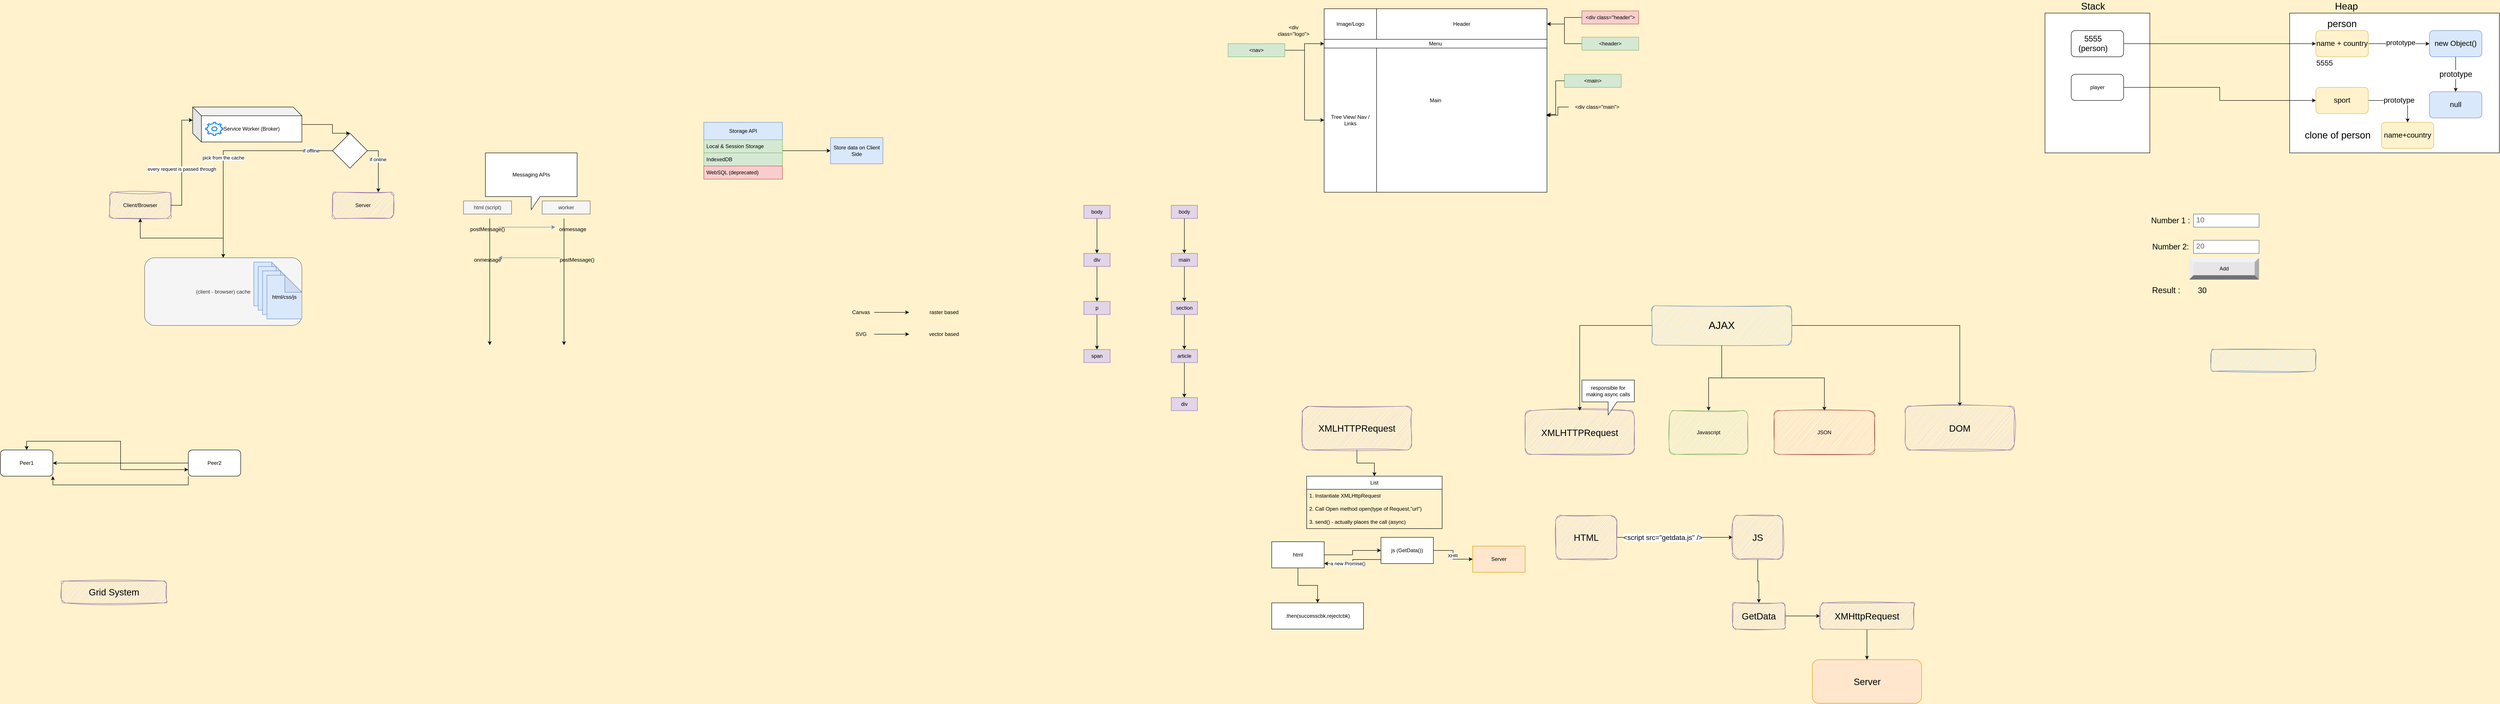 <mxfile version="23.0.0" type="device" pages="2">
  <diagram name="Page-1" id="FT2DKe5T_E51LZx3Picg">
    <mxGraphModel dx="5850" dy="661" grid="1" gridSize="10" guides="1" tooltips="1" connect="1" arrows="1" fold="1" page="0" pageScale="1" pageWidth="827" pageHeight="1169" background="#FFF2CC" math="0" shadow="0">
      <root>
        <mxCell id="0" />
        <mxCell id="1" parent="0" />
        <mxCell id="geG-HRbFNi2AKa4cicpo-1" value="" style="rounded=0;whiteSpace=wrap;html=1;" parent="1" vertex="1">
          <mxGeometry x="140" y="150" width="240" height="320" as="geometry" />
        </mxCell>
        <mxCell id="geG-HRbFNi2AKa4cicpo-2" value="Stack" style="text;html=1;strokeColor=none;fillColor=none;align=center;verticalAlign=middle;whiteSpace=wrap;rounded=0;fontSize=22;" parent="1" vertex="1">
          <mxGeometry x="220" y="120" width="60" height="30" as="geometry" />
        </mxCell>
        <mxCell id="geG-HRbFNi2AKa4cicpo-3" value="" style="rounded=0;whiteSpace=wrap;html=1;" parent="1" vertex="1">
          <mxGeometry x="700" y="150" width="480" height="320" as="geometry" />
        </mxCell>
        <mxCell id="geG-HRbFNi2AKa4cicpo-5" value="Heap" style="text;html=1;strokeColor=none;fillColor=none;align=center;verticalAlign=middle;whiteSpace=wrap;rounded=0;fontSize=22;" parent="1" vertex="1">
          <mxGeometry x="800" y="120" width="60" height="30" as="geometry" />
        </mxCell>
        <mxCell id="geG-HRbFNi2AKa4cicpo-8" value="" style="edgeStyle=orthogonalEdgeStyle;rounded=0;orthogonalLoop=1;jettySize=auto;html=1;" parent="1" source="geG-HRbFNi2AKa4cicpo-6" target="geG-HRbFNi2AKa4cicpo-7" edge="1">
          <mxGeometry relative="1" as="geometry" />
        </mxCell>
        <mxCell id="geG-HRbFNi2AKa4cicpo-6" value="" style="rounded=1;whiteSpace=wrap;html=1;" parent="1" vertex="1">
          <mxGeometry x="200" y="190" width="120" height="60" as="geometry" />
        </mxCell>
        <mxCell id="geG-HRbFNi2AKa4cicpo-14" value="" style="edgeStyle=orthogonalEdgeStyle;rounded=0;orthogonalLoop=1;jettySize=auto;html=1;" parent="1" source="geG-HRbFNi2AKa4cicpo-7" target="geG-HRbFNi2AKa4cicpo-13" edge="1">
          <mxGeometry relative="1" as="geometry" />
        </mxCell>
        <mxCell id="geG-HRbFNi2AKa4cicpo-15" value="prototype" style="edgeLabel;html=1;align=center;verticalAlign=middle;resizable=0;points=[];fontSize=16;" parent="geG-HRbFNi2AKa4cicpo-14" vertex="1" connectable="0">
          <mxGeometry x="0.06" y="3" relative="1" as="geometry">
            <mxPoint as="offset" />
          </mxGeometry>
        </mxCell>
        <mxCell id="geG-HRbFNi2AKa4cicpo-7" value="name + country" style="whiteSpace=wrap;html=1;rounded=1;fontSize=17;fillColor=#fff2cc;strokeColor=#d6b656;" parent="1" vertex="1">
          <mxGeometry x="760" y="190" width="120" height="60" as="geometry" />
        </mxCell>
        <mxCell id="geG-HRbFNi2AKa4cicpo-9" value="5555" style="text;html=1;strokeColor=none;fillColor=none;align=center;verticalAlign=middle;whiteSpace=wrap;rounded=0;fontSize=17;" parent="1" vertex="1">
          <mxGeometry x="750" y="250" width="60" height="30" as="geometry" />
        </mxCell>
        <mxCell id="geG-HRbFNi2AKa4cicpo-10" value="5555 (person)" style="text;html=1;strokeColor=none;fillColor=none;align=center;verticalAlign=middle;whiteSpace=wrap;rounded=0;fontSize=18;" parent="1" vertex="1">
          <mxGeometry x="220" y="205" width="60" height="30" as="geometry" />
        </mxCell>
        <mxCell id="geG-HRbFNi2AKa4cicpo-17" value="prototype" style="edgeStyle=orthogonalEdgeStyle;rounded=0;orthogonalLoop=1;jettySize=auto;html=1;fontSize=18;" parent="1" source="geG-HRbFNi2AKa4cicpo-13" target="geG-HRbFNi2AKa4cicpo-16" edge="1">
          <mxGeometry relative="1" as="geometry" />
        </mxCell>
        <mxCell id="geG-HRbFNi2AKa4cicpo-13" value="new Object()" style="whiteSpace=wrap;html=1;rounded=1;fontSize=17;fillColor=#dae8fc;strokeColor=#6c8ebf;" parent="1" vertex="1">
          <mxGeometry x="1020" y="190" width="120" height="60" as="geometry" />
        </mxCell>
        <mxCell id="geG-HRbFNi2AKa4cicpo-16" value="null" style="whiteSpace=wrap;html=1;fontSize=17;fillColor=#dae8fc;strokeColor=#6c8ebf;rounded=1;" parent="1" vertex="1">
          <mxGeometry x="1020" y="330" width="120" height="60" as="geometry" />
        </mxCell>
        <mxCell id="geG-HRbFNi2AKa4cicpo-22" style="edgeStyle=orthogonalEdgeStyle;rounded=0;orthogonalLoop=1;jettySize=auto;html=1;entryX=0;entryY=0.5;entryDx=0;entryDy=0;" parent="1" source="geG-HRbFNi2AKa4cicpo-18" target="geG-HRbFNi2AKa4cicpo-19" edge="1">
          <mxGeometry relative="1" as="geometry" />
        </mxCell>
        <mxCell id="geG-HRbFNi2AKa4cicpo-18" value="player" style="rounded=1;whiteSpace=wrap;html=1;" parent="1" vertex="1">
          <mxGeometry x="200" y="290" width="120" height="60" as="geometry" />
        </mxCell>
        <mxCell id="geG-HRbFNi2AKa4cicpo-24" value="" style="edgeStyle=orthogonalEdgeStyle;rounded=0;orthogonalLoop=1;jettySize=auto;html=1;" parent="1" source="geG-HRbFNi2AKa4cicpo-19" target="geG-HRbFNi2AKa4cicpo-23" edge="1">
          <mxGeometry relative="1" as="geometry" />
        </mxCell>
        <mxCell id="geG-HRbFNi2AKa4cicpo-25" value="prototype" style="edgeLabel;html=1;align=center;verticalAlign=middle;resizable=0;points=[];fontSize=17;" parent="geG-HRbFNi2AKa4cicpo-24" vertex="1" connectable="0">
          <mxGeometry x="-0.486" relative="1" as="geometry">
            <mxPoint x="34" as="offset" />
          </mxGeometry>
        </mxCell>
        <mxCell id="geG-HRbFNi2AKa4cicpo-19" value="sport" style="whiteSpace=wrap;html=1;rounded=1;fontSize=17;fillColor=#fff2cc;strokeColor=#d6b656;" parent="1" vertex="1">
          <mxGeometry x="760" y="320" width="120" height="60" as="geometry" />
        </mxCell>
        <mxCell id="geG-HRbFNi2AKa4cicpo-23" value="name+country" style="whiteSpace=wrap;html=1;rounded=1;fontSize=17;fillColor=#fff2cc;strokeColor=#d6b656;" parent="1" vertex="1">
          <mxGeometry x="910" y="400" width="120" height="60" as="geometry" />
        </mxCell>
        <mxCell id="geG-HRbFNi2AKa4cicpo-26" value="person" style="text;html=1;strokeColor=none;fillColor=none;align=center;verticalAlign=middle;whiteSpace=wrap;rounded=0;fontSize=22;" parent="1" vertex="1">
          <mxGeometry x="790" y="160" width="60" height="30" as="geometry" />
        </mxCell>
        <mxCell id="geG-HRbFNi2AKa4cicpo-27" value="clone of person" style="text;html=1;strokeColor=none;fillColor=none;align=center;verticalAlign=middle;whiteSpace=wrap;rounded=0;fontSize=22;" parent="1" vertex="1">
          <mxGeometry x="720" y="415" width="180" height="30" as="geometry" />
        </mxCell>
        <mxCell id="geG-HRbFNi2AKa4cicpo-28" value="10" style="strokeWidth=1;shadow=0;dashed=0;align=center;html=1;shape=mxgraph.mockup.text.textBox;fontColor=#666666;align=left;fontSize=17;spacingLeft=4;spacingTop=-3;whiteSpace=wrap;strokeColor=#666666;mainText=" parent="1" vertex="1">
          <mxGeometry x="480" y="610" width="150" height="30" as="geometry" />
        </mxCell>
        <mxCell id="geG-HRbFNi2AKa4cicpo-29" value="Number 1 :&amp;nbsp;" style="text;html=1;strokeColor=none;fillColor=none;align=center;verticalAlign=middle;whiteSpace=wrap;rounded=0;fontSize=18;" parent="1" vertex="1">
          <mxGeometry x="380" y="610" width="100" height="30" as="geometry" />
        </mxCell>
        <mxCell id="geG-HRbFNi2AKa4cicpo-30" value="20" style="strokeWidth=1;shadow=0;dashed=0;align=center;html=1;shape=mxgraph.mockup.text.textBox;fontColor=#666666;align=left;fontSize=17;spacingLeft=4;spacingTop=-3;whiteSpace=wrap;strokeColor=#666666;mainText=" parent="1" vertex="1">
          <mxGeometry x="480" y="670" width="150" height="30" as="geometry" />
        </mxCell>
        <mxCell id="geG-HRbFNi2AKa4cicpo-31" value="Number 2:&amp;nbsp;" style="text;html=1;strokeColor=none;fillColor=none;align=center;verticalAlign=middle;whiteSpace=wrap;rounded=0;fontSize=18;" parent="1" vertex="1">
          <mxGeometry x="380" y="670" width="100" height="30" as="geometry" />
        </mxCell>
        <mxCell id="geG-HRbFNi2AKa4cicpo-32" value="Result :&amp;nbsp;" style="text;html=1;strokeColor=none;fillColor=none;align=center;verticalAlign=middle;whiteSpace=wrap;rounded=0;fontSize=19;" parent="1" vertex="1">
          <mxGeometry x="360" y="770" width="120" height="30" as="geometry" />
        </mxCell>
        <mxCell id="geG-HRbFNi2AKa4cicpo-33" value="Add" style="labelPosition=center;verticalLabelPosition=middle;align=center;html=1;shape=mxgraph.basic.shaded_button;dx=10;fillColor=#E6E6E6;strokeColor=none;whiteSpace=wrap;" parent="1" vertex="1">
          <mxGeometry x="470" y="710" width="160" height="50" as="geometry" />
        </mxCell>
        <mxCell id="geG-HRbFNi2AKa4cicpo-34" value="30" style="text;html=1;strokeColor=none;fillColor=none;align=center;verticalAlign=middle;whiteSpace=wrap;rounded=0;fontSize=18;" parent="1" vertex="1">
          <mxGeometry x="470" y="770" width="60" height="30" as="geometry" />
        </mxCell>
        <mxCell id="eKVK3JCVfYValQsUJ80_-1" value="" style="rounded=1;whiteSpace=wrap;html=1;fillColor=#dae8fc;strokeColor=#6c8ebf;sketch=1;curveFitting=1;jiggle=2;" parent="1" vertex="1">
          <mxGeometry x="520" y="920" width="240" height="50" as="geometry" />
        </mxCell>
        <mxCell id="eKVK3JCVfYValQsUJ80_-2" value="XMLHTTPRequest" style="rounded=1;whiteSpace=wrap;html=1;fillColor=#e1d5e7;strokeColor=#9673a6;sketch=1;curveFitting=1;jiggle=2;fontSize=21;" parent="1" vertex="1">
          <mxGeometry x="-1050" y="1060" width="250" height="100" as="geometry" />
        </mxCell>
        <mxCell id="eKVK3JCVfYValQsUJ80_-7" style="edgeStyle=orthogonalEdgeStyle;rounded=0;orthogonalLoop=1;jettySize=auto;html=1;entryX=0.5;entryY=0;entryDx=0;entryDy=0;" parent="1" source="eKVK3JCVfYValQsUJ80_-3" target="eKVK3JCVfYValQsUJ80_-2" edge="1">
          <mxGeometry relative="1" as="geometry" />
        </mxCell>
        <mxCell id="eKVK3JCVfYValQsUJ80_-9" style="edgeStyle=orthogonalEdgeStyle;rounded=0;orthogonalLoop=1;jettySize=auto;html=1;" parent="1" source="eKVK3JCVfYValQsUJ80_-3" target="eKVK3JCVfYValQsUJ80_-4" edge="1">
          <mxGeometry relative="1" as="geometry" />
        </mxCell>
        <mxCell id="eKVK3JCVfYValQsUJ80_-10" style="edgeStyle=orthogonalEdgeStyle;rounded=0;orthogonalLoop=1;jettySize=auto;html=1;" parent="1" source="eKVK3JCVfYValQsUJ80_-3" target="eKVK3JCVfYValQsUJ80_-5" edge="1">
          <mxGeometry relative="1" as="geometry" />
        </mxCell>
        <mxCell id="eKVK3JCVfYValQsUJ80_-12" style="edgeStyle=orthogonalEdgeStyle;rounded=0;orthogonalLoop=1;jettySize=auto;html=1;entryX=0.5;entryY=0;entryDx=0;entryDy=0;" parent="1" source="eKVK3JCVfYValQsUJ80_-3" target="eKVK3JCVfYValQsUJ80_-11" edge="1">
          <mxGeometry relative="1" as="geometry" />
        </mxCell>
        <mxCell id="eKVK3JCVfYValQsUJ80_-3" value="AJAX" style="rounded=1;whiteSpace=wrap;html=1;fillColor=#dae8fc;strokeColor=#6c8ebf;sketch=1;curveFitting=1;jiggle=2;fontSize=24;" parent="1" vertex="1">
          <mxGeometry x="-760" y="820" width="320" height="90" as="geometry" />
        </mxCell>
        <mxCell id="eKVK3JCVfYValQsUJ80_-4" value="Javascript" style="rounded=1;whiteSpace=wrap;html=1;fillColor=#d5e8d4;strokeColor=#82b366;sketch=1;curveFitting=1;jiggle=2;" parent="1" vertex="1">
          <mxGeometry x="-720" y="1060" width="180" height="100" as="geometry" />
        </mxCell>
        <mxCell id="eKVK3JCVfYValQsUJ80_-5" value="JSON" style="rounded=1;whiteSpace=wrap;html=1;fillColor=#f8cecc;strokeColor=#b85450;sketch=1;curveFitting=1;jiggle=2;" parent="1" vertex="1">
          <mxGeometry x="-480" y="1060" width="230" height="100" as="geometry" />
        </mxCell>
        <mxCell id="eKVK3JCVfYValQsUJ80_-8" value="responsible for making async calls" style="shape=callout;whiteSpace=wrap;html=1;perimeter=calloutPerimeter;" parent="1" vertex="1">
          <mxGeometry x="-920" y="990" width="120" height="80" as="geometry" />
        </mxCell>
        <mxCell id="eKVK3JCVfYValQsUJ80_-11" value="DOM" style="rounded=1;whiteSpace=wrap;html=1;fillColor=#e1d5e7;strokeColor=#9673a6;sketch=1;curveFitting=1;jiggle=2;fontSize=21;" parent="1" vertex="1">
          <mxGeometry x="-180" y="1050" width="250" height="100" as="geometry" />
        </mxCell>
        <mxCell id="eKVK3JCVfYValQsUJ80_-21" style="edgeStyle=orthogonalEdgeStyle;rounded=0;orthogonalLoop=1;jettySize=auto;html=1;" parent="1" source="eKVK3JCVfYValQsUJ80_-13" target="eKVK3JCVfYValQsUJ80_-14" edge="1">
          <mxGeometry relative="1" as="geometry" />
        </mxCell>
        <mxCell id="eKVK3JCVfYValQsUJ80_-22" value="&amp;lt;script src=&quot;getdata.js&quot; /&amp;gt;" style="edgeLabel;html=1;align=center;verticalAlign=middle;resizable=0;points=[];fontSize=16;" parent="eKVK3JCVfYValQsUJ80_-21" vertex="1" connectable="0">
          <mxGeometry x="-0.21" relative="1" as="geometry">
            <mxPoint as="offset" />
          </mxGeometry>
        </mxCell>
        <mxCell id="eKVK3JCVfYValQsUJ80_-13" value="HTML" style="rounded=1;whiteSpace=wrap;html=1;fillColor=#e1d5e7;strokeColor=#9673a6;sketch=1;curveFitting=1;jiggle=2;fontSize=21;" parent="1" vertex="1">
          <mxGeometry x="-980" y="1300" width="140" height="100" as="geometry" />
        </mxCell>
        <mxCell id="eKVK3JCVfYValQsUJ80_-16" value="" style="edgeStyle=orthogonalEdgeStyle;rounded=0;orthogonalLoop=1;jettySize=auto;html=1;" parent="1" source="eKVK3JCVfYValQsUJ80_-14" target="eKVK3JCVfYValQsUJ80_-15" edge="1">
          <mxGeometry relative="1" as="geometry" />
        </mxCell>
        <mxCell id="eKVK3JCVfYValQsUJ80_-14" value="JS" style="rounded=1;whiteSpace=wrap;html=1;fillColor=#e1d5e7;strokeColor=#9673a6;sketch=1;curveFitting=1;jiggle=2;fontSize=21;" parent="1" vertex="1">
          <mxGeometry x="-575" y="1300" width="115" height="100" as="geometry" />
        </mxCell>
        <mxCell id="eKVK3JCVfYValQsUJ80_-18" value="" style="edgeStyle=orthogonalEdgeStyle;rounded=0;orthogonalLoop=1;jettySize=auto;html=1;" parent="1" source="eKVK3JCVfYValQsUJ80_-15" target="eKVK3JCVfYValQsUJ80_-17" edge="1">
          <mxGeometry relative="1" as="geometry" />
        </mxCell>
        <mxCell id="eKVK3JCVfYValQsUJ80_-15" value="GetData" style="whiteSpace=wrap;html=1;fontSize=21;fillColor=#e1d5e7;strokeColor=#9673a6;rounded=1;sketch=1;curveFitting=1;jiggle=2;" parent="1" vertex="1">
          <mxGeometry x="-575" y="1500" width="120" height="60" as="geometry" />
        </mxCell>
        <mxCell id="eKVK3JCVfYValQsUJ80_-23" style="edgeStyle=orthogonalEdgeStyle;rounded=0;orthogonalLoop=1;jettySize=auto;html=1;entryX=0.5;entryY=0;entryDx=0;entryDy=0;" parent="1" source="eKVK3JCVfYValQsUJ80_-17" target="eKVK3JCVfYValQsUJ80_-19" edge="1">
          <mxGeometry relative="1" as="geometry" />
        </mxCell>
        <mxCell id="eKVK3JCVfYValQsUJ80_-17" value="XMHttpRequest" style="whiteSpace=wrap;html=1;fontSize=21;fillColor=#e1d5e7;strokeColor=#9673a6;rounded=1;sketch=1;curveFitting=1;jiggle=2;" parent="1" vertex="1">
          <mxGeometry x="-375" y="1500" width="215" height="60" as="geometry" />
        </mxCell>
        <mxCell id="eKVK3JCVfYValQsUJ80_-19" value="Server" style="rounded=1;whiteSpace=wrap;html=1;fillColor=#ffe6cc;strokeColor=#d79b00;fontSize=21;" parent="1" vertex="1">
          <mxGeometry x="-392.5" y="1630" width="250" height="100" as="geometry" />
        </mxCell>
        <mxCell id="eKVK3JCVfYValQsUJ80_-29" style="edgeStyle=orthogonalEdgeStyle;rounded=0;orthogonalLoop=1;jettySize=auto;html=1;entryX=0.5;entryY=0;entryDx=0;entryDy=0;" parent="1" source="eKVK3JCVfYValQsUJ80_-24" target="eKVK3JCVfYValQsUJ80_-25" edge="1">
          <mxGeometry relative="1" as="geometry" />
        </mxCell>
        <mxCell id="eKVK3JCVfYValQsUJ80_-24" value="XMLHTTPRequest" style="rounded=1;whiteSpace=wrap;html=1;fillColor=#e1d5e7;strokeColor=#9673a6;sketch=1;curveFitting=1;jiggle=2;fontSize=21;" parent="1" vertex="1">
          <mxGeometry x="-1560" y="1050" width="250" height="100" as="geometry" />
        </mxCell>
        <mxCell id="eKVK3JCVfYValQsUJ80_-25" value="List" style="swimlane;fontStyle=0;childLayout=stackLayout;horizontal=1;startSize=30;horizontalStack=0;resizeParent=1;resizeParentMax=0;resizeLast=0;collapsible=1;marginBottom=0;whiteSpace=wrap;html=1;" parent="1" vertex="1">
          <mxGeometry x="-1550" y="1210" width="310" height="120" as="geometry" />
        </mxCell>
        <mxCell id="eKVK3JCVfYValQsUJ80_-26" value="1. Instantiate XMLHttpRequest" style="text;strokeColor=none;fillColor=none;align=left;verticalAlign=middle;spacingLeft=4;spacingRight=4;overflow=hidden;points=[[0,0.5],[1,0.5]];portConstraint=eastwest;rotatable=0;whiteSpace=wrap;html=1;" parent="eKVK3JCVfYValQsUJ80_-25" vertex="1">
          <mxGeometry y="30" width="310" height="30" as="geometry" />
        </mxCell>
        <mxCell id="eKVK3JCVfYValQsUJ80_-27" value="2. Call Open method open(type of Request,&quot;url&quot;)" style="text;strokeColor=none;fillColor=none;align=left;verticalAlign=middle;spacingLeft=4;spacingRight=4;overflow=hidden;points=[[0,0.5],[1,0.5]];portConstraint=eastwest;rotatable=0;whiteSpace=wrap;html=1;" parent="eKVK3JCVfYValQsUJ80_-25" vertex="1">
          <mxGeometry y="60" width="310" height="30" as="geometry" />
        </mxCell>
        <mxCell id="eKVK3JCVfYValQsUJ80_-28" value="3. send() - actually places the call (async)" style="text;strokeColor=none;fillColor=none;align=left;verticalAlign=middle;spacingLeft=4;spacingRight=4;overflow=hidden;points=[[0,0.5],[1,0.5]];portConstraint=eastwest;rotatable=0;whiteSpace=wrap;html=1;" parent="eKVK3JCVfYValQsUJ80_-25" vertex="1">
          <mxGeometry y="90" width="310" height="30" as="geometry" />
        </mxCell>
        <mxCell id="eKVK3JCVfYValQsUJ80_-32" style="edgeStyle=orthogonalEdgeStyle;rounded=0;orthogonalLoop=1;jettySize=auto;html=1;" parent="1" source="eKVK3JCVfYValQsUJ80_-30" target="eKVK3JCVfYValQsUJ80_-31" edge="1">
          <mxGeometry relative="1" as="geometry" />
        </mxCell>
        <mxCell id="eKVK3JCVfYValQsUJ80_-36" value="" style="edgeStyle=orthogonalEdgeStyle;rounded=0;orthogonalLoop=1;jettySize=auto;html=1;" parent="1" source="eKVK3JCVfYValQsUJ80_-30" target="eKVK3JCVfYValQsUJ80_-35" edge="1">
          <mxGeometry relative="1" as="geometry" />
        </mxCell>
        <mxCell id="eKVK3JCVfYValQsUJ80_-30" value="html" style="rounded=0;whiteSpace=wrap;html=1;" parent="1" vertex="1">
          <mxGeometry x="-1630" y="1360" width="120" height="60" as="geometry" />
        </mxCell>
        <mxCell id="eKVK3JCVfYValQsUJ80_-33" style="edgeStyle=orthogonalEdgeStyle;rounded=0;orthogonalLoop=1;jettySize=auto;html=1;exitX=-0.001;exitY=0.847;exitDx=0;exitDy=0;exitPerimeter=0;" parent="1" source="eKVK3JCVfYValQsUJ80_-31" edge="1">
          <mxGeometry relative="1" as="geometry">
            <mxPoint x="-1430" y="1410" as="sourcePoint" />
            <mxPoint x="-1510" y="1410" as="targetPoint" />
          </mxGeometry>
        </mxCell>
        <mxCell id="eKVK3JCVfYValQsUJ80_-34" value="a new Promise()" style="edgeLabel;html=1;align=center;verticalAlign=middle;resizable=0;points=[];" parent="eKVK3JCVfYValQsUJ80_-33" vertex="1" connectable="0">
          <mxGeometry x="0.228" y="-1" relative="1" as="geometry">
            <mxPoint as="offset" />
          </mxGeometry>
        </mxCell>
        <mxCell id="eKVK3JCVfYValQsUJ80_-38" value="" style="edgeStyle=orthogonalEdgeStyle;rounded=0;orthogonalLoop=1;jettySize=auto;html=1;" parent="1" source="eKVK3JCVfYValQsUJ80_-31" target="eKVK3JCVfYValQsUJ80_-37" edge="1">
          <mxGeometry relative="1" as="geometry" />
        </mxCell>
        <mxCell id="eKVK3JCVfYValQsUJ80_-39" value="XHR" style="edgeLabel;html=1;align=center;verticalAlign=middle;resizable=0;points=[];" parent="eKVK3JCVfYValQsUJ80_-38" vertex="1" connectable="0">
          <mxGeometry x="0.034" y="-1" relative="1" as="geometry">
            <mxPoint as="offset" />
          </mxGeometry>
        </mxCell>
        <mxCell id="eKVK3JCVfYValQsUJ80_-31" value="js (GetData())" style="rounded=0;whiteSpace=wrap;html=1;" parent="1" vertex="1">
          <mxGeometry x="-1380" y="1350" width="120" height="60" as="geometry" />
        </mxCell>
        <mxCell id="eKVK3JCVfYValQsUJ80_-35" value=".then(successcbk,rejectcbk)" style="whiteSpace=wrap;html=1;rounded=0;" parent="1" vertex="1">
          <mxGeometry x="-1630" y="1500" width="210" height="60" as="geometry" />
        </mxCell>
        <mxCell id="eKVK3JCVfYValQsUJ80_-37" value="Server" style="whiteSpace=wrap;html=1;rounded=0;fillColor=#ffe6cc;strokeColor=#d79b00;" parent="1" vertex="1">
          <mxGeometry x="-1170" y="1370" width="120" height="60" as="geometry" />
        </mxCell>
        <mxCell id="Aswyc6FC6iQR8EicNcFj-1" value="Main" style="rounded=0;whiteSpace=wrap;html=1;" parent="1" vertex="1">
          <mxGeometry x="-1510" y="140" width="510" height="420" as="geometry" />
        </mxCell>
        <mxCell id="Aswyc6FC6iQR8EicNcFj-2" value="Image/Logo" style="rounded=0;whiteSpace=wrap;html=1;" parent="1" vertex="1">
          <mxGeometry x="-1510" y="140" width="120" height="70" as="geometry" />
        </mxCell>
        <mxCell id="Aswyc6FC6iQR8EicNcFj-3" value="Header" style="rounded=0;whiteSpace=wrap;html=1;" parent="1" vertex="1">
          <mxGeometry x="-1390" y="140" width="390" height="70" as="geometry" />
        </mxCell>
        <mxCell id="Aswyc6FC6iQR8EicNcFj-4" value="Menu" style="rounded=0;whiteSpace=wrap;html=1;" parent="1" vertex="1">
          <mxGeometry x="-1510" y="210" width="510" height="20" as="geometry" />
        </mxCell>
        <mxCell id="Aswyc6FC6iQR8EicNcFj-5" value="Tree View/ Nav / Links" style="rounded=0;whiteSpace=wrap;html=1;" parent="1" vertex="1">
          <mxGeometry x="-1510" y="230" width="120" height="330" as="geometry" />
        </mxCell>
        <mxCell id="Aswyc6FC6iQR8EicNcFj-6" value="&amp;lt;div class=&quot;logo&quot;&amp;gt;" style="text;html=1;strokeColor=none;fillColor=none;align=center;verticalAlign=middle;whiteSpace=wrap;rounded=0;" parent="1" vertex="1">
          <mxGeometry x="-1610" y="175" width="60" height="30" as="geometry" />
        </mxCell>
        <mxCell id="Aswyc6FC6iQR8EicNcFj-8" style="edgeStyle=orthogonalEdgeStyle;rounded=0;orthogonalLoop=1;jettySize=auto;html=1;entryX=1;entryY=0.5;entryDx=0;entryDy=0;" parent="1" source="Aswyc6FC6iQR8EicNcFj-7" target="Aswyc6FC6iQR8EicNcFj-3" edge="1">
          <mxGeometry relative="1" as="geometry" />
        </mxCell>
        <mxCell id="Aswyc6FC6iQR8EicNcFj-7" value="&amp;lt;div class=&quot;header&quot;&amp;gt;" style="text;html=1;strokeColor=#b85450;fillColor=#f8cecc;align=center;verticalAlign=middle;whiteSpace=wrap;rounded=0;" parent="1" vertex="1">
          <mxGeometry x="-920" y="145" width="130" height="30" as="geometry" />
        </mxCell>
        <mxCell id="Aswyc6FC6iQR8EicNcFj-9" value="&amp;lt;div class=&quot;main&quot;&amp;gt;" style="text;html=1;strokeColor=none;fillColor=none;align=center;verticalAlign=middle;whiteSpace=wrap;rounded=0;" parent="1" vertex="1">
          <mxGeometry x="-950" y="350" width="130" height="30" as="geometry" />
        </mxCell>
        <mxCell id="Aswyc6FC6iQR8EicNcFj-10" style="edgeStyle=orthogonalEdgeStyle;rounded=0;orthogonalLoop=1;jettySize=auto;html=1;entryX=0.996;entryY=0.58;entryDx=0;entryDy=0;entryPerimeter=0;" parent="1" source="Aswyc6FC6iQR8EicNcFj-9" target="Aswyc6FC6iQR8EicNcFj-1" edge="1">
          <mxGeometry relative="1" as="geometry" />
        </mxCell>
        <mxCell id="Aswyc6FC6iQR8EicNcFj-12" style="edgeStyle=orthogonalEdgeStyle;rounded=0;orthogonalLoop=1;jettySize=auto;html=1;entryX=1;entryY=0.5;entryDx=0;entryDy=0;" parent="1" source="Aswyc6FC6iQR8EicNcFj-11" target="Aswyc6FC6iQR8EicNcFj-3" edge="1">
          <mxGeometry relative="1" as="geometry" />
        </mxCell>
        <mxCell id="Aswyc6FC6iQR8EicNcFj-11" value="&amp;lt;header&amp;gt;" style="text;html=1;strokeColor=#82b366;fillColor=#d5e8d4;align=center;verticalAlign=middle;whiteSpace=wrap;rounded=0;" parent="1" vertex="1">
          <mxGeometry x="-920" y="205" width="130" height="30" as="geometry" />
        </mxCell>
        <mxCell id="Aswyc6FC6iQR8EicNcFj-13" value="&amp;lt;main&amp;gt;" style="text;html=1;strokeColor=#82b366;fillColor=#d5e8d4;align=center;verticalAlign=middle;whiteSpace=wrap;rounded=0;" parent="1" vertex="1">
          <mxGeometry x="-960" y="290" width="130" height="30" as="geometry" />
        </mxCell>
        <mxCell id="Aswyc6FC6iQR8EicNcFj-14" style="edgeStyle=orthogonalEdgeStyle;rounded=0;orthogonalLoop=1;jettySize=auto;html=1;entryX=1;entryY=0.577;entryDx=0;entryDy=0;entryPerimeter=0;" parent="1" source="Aswyc6FC6iQR8EicNcFj-13" target="Aswyc6FC6iQR8EicNcFj-1" edge="1">
          <mxGeometry relative="1" as="geometry" />
        </mxCell>
        <mxCell id="Aswyc6FC6iQR8EicNcFj-16" style="edgeStyle=orthogonalEdgeStyle;rounded=0;orthogonalLoop=1;jettySize=auto;html=1;entryX=0;entryY=0.5;entryDx=0;entryDy=0;" parent="1" source="Aswyc6FC6iQR8EicNcFj-15" target="Aswyc6FC6iQR8EicNcFj-4" edge="1">
          <mxGeometry relative="1" as="geometry" />
        </mxCell>
        <mxCell id="Aswyc6FC6iQR8EicNcFj-17" style="edgeStyle=orthogonalEdgeStyle;rounded=0;orthogonalLoop=1;jettySize=auto;html=1;" parent="1" source="Aswyc6FC6iQR8EicNcFj-15" target="Aswyc6FC6iQR8EicNcFj-5" edge="1">
          <mxGeometry relative="1" as="geometry" />
        </mxCell>
        <mxCell id="Aswyc6FC6iQR8EicNcFj-15" value="&amp;lt;nav&amp;gt;" style="text;html=1;strokeColor=#82b366;fillColor=#d5e8d4;align=center;verticalAlign=middle;whiteSpace=wrap;rounded=0;" parent="1" vertex="1">
          <mxGeometry x="-1730" y="220" width="130" height="30" as="geometry" />
        </mxCell>
        <mxCell id="Aswyc6FC6iQR8EicNcFj-20" value="" style="edgeStyle=orthogonalEdgeStyle;rounded=0;orthogonalLoop=1;jettySize=auto;html=1;" parent="1" source="Aswyc6FC6iQR8EicNcFj-18" target="Aswyc6FC6iQR8EicNcFj-19" edge="1">
          <mxGeometry relative="1" as="geometry" />
        </mxCell>
        <mxCell id="Aswyc6FC6iQR8EicNcFj-18" value="body" style="text;html=1;strokeColor=#9673a6;fillColor=#e1d5e7;align=center;verticalAlign=middle;whiteSpace=wrap;rounded=0;" parent="1" vertex="1">
          <mxGeometry x="-2060" y="590" width="60" height="30" as="geometry" />
        </mxCell>
        <mxCell id="Aswyc6FC6iQR8EicNcFj-24" value="" style="edgeStyle=orthogonalEdgeStyle;rounded=0;orthogonalLoop=1;jettySize=auto;html=1;" parent="1" source="Aswyc6FC6iQR8EicNcFj-19" target="Aswyc6FC6iQR8EicNcFj-23" edge="1">
          <mxGeometry relative="1" as="geometry" />
        </mxCell>
        <mxCell id="Aswyc6FC6iQR8EicNcFj-19" value="div" style="text;html=1;strokeColor=#9673a6;fillColor=#e1d5e7;align=center;verticalAlign=middle;whiteSpace=wrap;rounded=0;" parent="1" vertex="1">
          <mxGeometry x="-2060" y="700" width="60" height="30" as="geometry" />
        </mxCell>
        <mxCell id="Aswyc6FC6iQR8EicNcFj-26" value="" style="edgeStyle=orthogonalEdgeStyle;rounded=0;orthogonalLoop=1;jettySize=auto;html=1;" parent="1" source="Aswyc6FC6iQR8EicNcFj-23" target="Aswyc6FC6iQR8EicNcFj-25" edge="1">
          <mxGeometry relative="1" as="geometry" />
        </mxCell>
        <mxCell id="Aswyc6FC6iQR8EicNcFj-23" value="p" style="text;html=1;strokeColor=#9673a6;fillColor=#e1d5e7;align=center;verticalAlign=middle;whiteSpace=wrap;rounded=0;" parent="1" vertex="1">
          <mxGeometry x="-2060" y="810" width="60" height="30" as="geometry" />
        </mxCell>
        <mxCell id="Aswyc6FC6iQR8EicNcFj-25" value="span" style="text;html=1;strokeColor=#9673a6;fillColor=#e1d5e7;align=center;verticalAlign=middle;whiteSpace=wrap;rounded=0;" parent="1" vertex="1">
          <mxGeometry x="-2060" y="920" width="60" height="30" as="geometry" />
        </mxCell>
        <mxCell id="Aswyc6FC6iQR8EicNcFj-29" value="" style="edgeStyle=orthogonalEdgeStyle;rounded=0;orthogonalLoop=1;jettySize=auto;html=1;" parent="1" source="Aswyc6FC6iQR8EicNcFj-27" target="Aswyc6FC6iQR8EicNcFj-28" edge="1">
          <mxGeometry relative="1" as="geometry" />
        </mxCell>
        <mxCell id="Aswyc6FC6iQR8EicNcFj-27" value="body" style="text;html=1;strokeColor=#9673a6;fillColor=#e1d5e7;align=center;verticalAlign=middle;whiteSpace=wrap;rounded=0;" parent="1" vertex="1">
          <mxGeometry x="-1860" y="590" width="60" height="30" as="geometry" />
        </mxCell>
        <mxCell id="Aswyc6FC6iQR8EicNcFj-31" value="" style="edgeStyle=orthogonalEdgeStyle;rounded=0;orthogonalLoop=1;jettySize=auto;html=1;" parent="1" source="Aswyc6FC6iQR8EicNcFj-28" target="Aswyc6FC6iQR8EicNcFj-30" edge="1">
          <mxGeometry relative="1" as="geometry" />
        </mxCell>
        <mxCell id="Aswyc6FC6iQR8EicNcFj-28" value="main" style="text;html=1;strokeColor=#9673a6;fillColor=#e1d5e7;align=center;verticalAlign=middle;whiteSpace=wrap;rounded=0;" parent="1" vertex="1">
          <mxGeometry x="-1860" y="700" width="60" height="30" as="geometry" />
        </mxCell>
        <mxCell id="Aswyc6FC6iQR8EicNcFj-33" value="" style="edgeStyle=orthogonalEdgeStyle;rounded=0;orthogonalLoop=1;jettySize=auto;html=1;" parent="1" source="Aswyc6FC6iQR8EicNcFj-30" target="Aswyc6FC6iQR8EicNcFj-32" edge="1">
          <mxGeometry relative="1" as="geometry" />
        </mxCell>
        <mxCell id="Aswyc6FC6iQR8EicNcFj-30" value="section" style="text;html=1;strokeColor=#9673a6;fillColor=#e1d5e7;align=center;verticalAlign=middle;whiteSpace=wrap;rounded=0;" parent="1" vertex="1">
          <mxGeometry x="-1860" y="810" width="60" height="30" as="geometry" />
        </mxCell>
        <mxCell id="Aswyc6FC6iQR8EicNcFj-35" value="" style="edgeStyle=orthogonalEdgeStyle;rounded=0;orthogonalLoop=1;jettySize=auto;html=1;" parent="1" source="Aswyc6FC6iQR8EicNcFj-32" target="Aswyc6FC6iQR8EicNcFj-34" edge="1">
          <mxGeometry relative="1" as="geometry" />
        </mxCell>
        <mxCell id="Aswyc6FC6iQR8EicNcFj-32" value="article" style="text;html=1;strokeColor=#9673a6;fillColor=#e1d5e7;align=center;verticalAlign=middle;whiteSpace=wrap;rounded=0;" parent="1" vertex="1">
          <mxGeometry x="-1860" y="920" width="60" height="30" as="geometry" />
        </mxCell>
        <mxCell id="Aswyc6FC6iQR8EicNcFj-34" value="div" style="text;html=1;strokeColor=#9673a6;fillColor=#e1d5e7;align=center;verticalAlign=middle;whiteSpace=wrap;rounded=0;" parent="1" vertex="1">
          <mxGeometry x="-1860" y="1030" width="60" height="30" as="geometry" />
        </mxCell>
        <mxCell id="Aswyc6FC6iQR8EicNcFj-38" value="" style="edgeStyle=orthogonalEdgeStyle;rounded=0;orthogonalLoop=1;jettySize=auto;html=1;" parent="1" source="Aswyc6FC6iQR8EicNcFj-36" target="Aswyc6FC6iQR8EicNcFj-37" edge="1">
          <mxGeometry relative="1" as="geometry" />
        </mxCell>
        <mxCell id="Aswyc6FC6iQR8EicNcFj-36" value="Canvas" style="text;html=1;strokeColor=none;fillColor=none;align=center;verticalAlign=middle;whiteSpace=wrap;rounded=0;" parent="1" vertex="1">
          <mxGeometry x="-2600" y="820" width="60" height="30" as="geometry" />
        </mxCell>
        <mxCell id="Aswyc6FC6iQR8EicNcFj-37" value="raster based" style="text;html=1;strokeColor=none;fillColor=none;align=center;verticalAlign=middle;whiteSpace=wrap;rounded=0;" parent="1" vertex="1">
          <mxGeometry x="-2460" y="820" width="160" height="30" as="geometry" />
        </mxCell>
        <mxCell id="Aswyc6FC6iQR8EicNcFj-42" style="edgeStyle=orthogonalEdgeStyle;rounded=0;orthogonalLoop=1;jettySize=auto;html=1;" parent="1" source="Aswyc6FC6iQR8EicNcFj-39" target="Aswyc6FC6iQR8EicNcFj-41" edge="1">
          <mxGeometry relative="1" as="geometry" />
        </mxCell>
        <mxCell id="Aswyc6FC6iQR8EicNcFj-39" value="SVG" style="text;html=1;strokeColor=none;fillColor=none;align=center;verticalAlign=middle;whiteSpace=wrap;rounded=0;" parent="1" vertex="1">
          <mxGeometry x="-2600" y="870" width="60" height="30" as="geometry" />
        </mxCell>
        <mxCell id="Aswyc6FC6iQR8EicNcFj-41" value="vector based" style="text;html=1;strokeColor=none;fillColor=none;align=center;verticalAlign=middle;whiteSpace=wrap;rounded=0;" parent="1" vertex="1">
          <mxGeometry x="-2460" y="870" width="160" height="30" as="geometry" />
        </mxCell>
        <mxCell id="Aswyc6FC6iQR8EicNcFj-50" value="" style="edgeStyle=orthogonalEdgeStyle;rounded=0;orthogonalLoop=1;jettySize=auto;html=1;" parent="1" source="Aswyc6FC6iQR8EicNcFj-44" target="Aswyc6FC6iQR8EicNcFj-49" edge="1">
          <mxGeometry relative="1" as="geometry" />
        </mxCell>
        <mxCell id="Aswyc6FC6iQR8EicNcFj-44" value="Storage API" style="swimlane;fontStyle=0;childLayout=stackLayout;horizontal=1;startSize=40;horizontalStack=0;resizeParent=1;resizeParentMax=0;resizeLast=0;collapsible=1;marginBottom=0;whiteSpace=wrap;html=1;fillColor=#dae8fc;strokeColor=#6c8ebf;" parent="1" vertex="1">
          <mxGeometry x="-2930" y="400" width="180" height="130" as="geometry" />
        </mxCell>
        <mxCell id="Aswyc6FC6iQR8EicNcFj-45" value="Local &amp;amp; Session Storage" style="text;strokeColor=#82b366;fillColor=#d5e8d4;align=left;verticalAlign=middle;spacingLeft=4;spacingRight=4;overflow=hidden;points=[[0,0.5],[1,0.5]];portConstraint=eastwest;rotatable=0;whiteSpace=wrap;html=1;" parent="Aswyc6FC6iQR8EicNcFj-44" vertex="1">
          <mxGeometry y="40" width="180" height="30" as="geometry" />
        </mxCell>
        <mxCell id="Aswyc6FC6iQR8EicNcFj-46" value="IndexedDB" style="text;strokeColor=#82b366;fillColor=#d5e8d4;align=left;verticalAlign=middle;spacingLeft=4;spacingRight=4;overflow=hidden;points=[[0,0.5],[1,0.5]];portConstraint=eastwest;rotatable=0;whiteSpace=wrap;html=1;" parent="Aswyc6FC6iQR8EicNcFj-44" vertex="1">
          <mxGeometry y="70" width="180" height="30" as="geometry" />
        </mxCell>
        <mxCell id="Aswyc6FC6iQR8EicNcFj-47" value="WebSQL (deprecated)" style="text;strokeColor=#b85450;fillColor=#f8cecc;align=left;verticalAlign=middle;spacingLeft=4;spacingRight=4;overflow=hidden;points=[[0,0.5],[1,0.5]];portConstraint=eastwest;rotatable=0;whiteSpace=wrap;html=1;" parent="Aswyc6FC6iQR8EicNcFj-44" vertex="1">
          <mxGeometry y="100" width="180" height="30" as="geometry" />
        </mxCell>
        <mxCell id="Aswyc6FC6iQR8EicNcFj-49" value="Store data on Client Side" style="whiteSpace=wrap;html=1;fillColor=#dae8fc;strokeColor=#6c8ebf;fontStyle=0;startSize=40;" parent="1" vertex="1">
          <mxGeometry x="-2640" y="435" width="120" height="60" as="geometry" />
        </mxCell>
        <mxCell id="Aswyc6FC6iQR8EicNcFj-51" value="" style="endArrow=classic;html=1;rounded=0;" parent="1" edge="1">
          <mxGeometry width="50" height="50" relative="1" as="geometry">
            <mxPoint x="-3420" y="620" as="sourcePoint" />
            <mxPoint x="-3420" y="910" as="targetPoint" />
          </mxGeometry>
        </mxCell>
        <mxCell id="Aswyc6FC6iQR8EicNcFj-52" value="" style="endArrow=classic;html=1;rounded=0;" parent="1" edge="1">
          <mxGeometry width="50" height="50" relative="1" as="geometry">
            <mxPoint x="-3250" y="620" as="sourcePoint" />
            <mxPoint x="-3250" y="910" as="targetPoint" />
          </mxGeometry>
        </mxCell>
        <mxCell id="Aswyc6FC6iQR8EicNcFj-53" value="html (script)" style="text;html=1;strokeColor=#666666;fillColor=#f5f5f5;align=center;verticalAlign=middle;whiteSpace=wrap;rounded=0;fontColor=#333333;" parent="1" vertex="1">
          <mxGeometry x="-3480" y="580" width="110" height="30" as="geometry" />
        </mxCell>
        <mxCell id="Aswyc6FC6iQR8EicNcFj-54" value="" style="endArrow=classic;html=1;rounded=0;fillColor=#dae8fc;strokeColor=#6c8ebf;" parent="1" edge="1">
          <mxGeometry width="50" height="50" relative="1" as="geometry">
            <mxPoint x="-3400" y="640" as="sourcePoint" />
            <mxPoint x="-3270" y="640" as="targetPoint" />
          </mxGeometry>
        </mxCell>
        <mxCell id="Aswyc6FC6iQR8EicNcFj-55" value="worker" style="text;html=1;strokeColor=#666666;fillColor=#f5f5f5;align=center;verticalAlign=middle;whiteSpace=wrap;rounded=0;fontColor=#333333;" parent="1" vertex="1">
          <mxGeometry x="-3300" y="580" width="110" height="30" as="geometry" />
        </mxCell>
        <mxCell id="Aswyc6FC6iQR8EicNcFj-56" value="Messaging APIs" style="shape=callout;whiteSpace=wrap;html=1;perimeter=calloutPerimeter;" parent="1" vertex="1">
          <mxGeometry x="-3430" y="470" width="210" height="130" as="geometry" />
        </mxCell>
        <mxCell id="Aswyc6FC6iQR8EicNcFj-57" value="postMessage()" style="text;html=1;strokeColor=none;fillColor=none;align=center;verticalAlign=middle;whiteSpace=wrap;rounded=0;" parent="1" vertex="1">
          <mxGeometry x="-3455" y="630" width="60" height="30" as="geometry" />
        </mxCell>
        <mxCell id="Aswyc6FC6iQR8EicNcFj-58" value="onmessage" style="text;html=1;strokeColor=none;fillColor=none;align=center;verticalAlign=middle;whiteSpace=wrap;rounded=0;" parent="1" vertex="1">
          <mxGeometry x="-3260" y="630" width="60" height="30" as="geometry" />
        </mxCell>
        <mxCell id="Aswyc6FC6iQR8EicNcFj-59" value="" style="endArrow=classic;html=1;rounded=0;fillColor=#dae8fc;strokeColor=#6c8ebf;" parent="1" edge="1">
          <mxGeometry width="50" height="50" relative="1" as="geometry">
            <mxPoint x="-3260" y="710" as="sourcePoint" />
            <mxPoint x="-3400" y="710" as="targetPoint" />
          </mxGeometry>
        </mxCell>
        <mxCell id="Aswyc6FC6iQR8EicNcFj-61" value="onmessage" style="text;html=1;strokeColor=none;fillColor=none;align=center;verticalAlign=middle;whiteSpace=wrap;rounded=0;" parent="1" vertex="1">
          <mxGeometry x="-3455" y="700" width="60" height="30" as="geometry" />
        </mxCell>
        <mxCell id="Aswyc6FC6iQR8EicNcFj-62" value="postMessage()" style="text;html=1;strokeColor=none;fillColor=none;align=center;verticalAlign=middle;whiteSpace=wrap;rounded=0;" parent="1" vertex="1">
          <mxGeometry x="-3250" y="700" width="60" height="30" as="geometry" />
        </mxCell>
        <mxCell id="Aswyc6FC6iQR8EicNcFj-63" value="Client/Browser" style="rounded=1;whiteSpace=wrap;html=1;fillColor=#e1d5e7;strokeColor=#9673a6;sketch=1;curveFitting=1;jiggle=2;" parent="1" vertex="1">
          <mxGeometry x="-4290" y="560" width="140" height="60" as="geometry" />
        </mxCell>
        <mxCell id="Aswyc6FC6iQR8EicNcFj-64" value="Server" style="rounded=1;whiteSpace=wrap;html=1;fillColor=#e1d5e7;strokeColor=#9673a6;sketch=1;curveFitting=1;jiggle=2;" parent="1" vertex="1">
          <mxGeometry x="-3780" y="560" width="140" height="60" as="geometry" />
        </mxCell>
        <mxCell id="Aswyc6FC6iQR8EicNcFj-69" style="edgeStyle=orthogonalEdgeStyle;rounded=0;orthogonalLoop=1;jettySize=auto;html=1;entryX=0.5;entryY=0;entryDx=0;entryDy=0;" parent="1" source="Aswyc6FC6iQR8EicNcFj-65" target="Aswyc6FC6iQR8EicNcFj-68" edge="1">
          <mxGeometry relative="1" as="geometry">
            <Array as="points">
              <mxPoint x="-3780" y="405" />
              <mxPoint x="-3780" y="425" />
            </Array>
          </mxGeometry>
        </mxCell>
        <mxCell id="Aswyc6FC6iQR8EicNcFj-67" style="edgeStyle=orthogonalEdgeStyle;rounded=0;orthogonalLoop=1;jettySize=auto;html=1;entryX=0;entryY=0;entryDx=0;entryDy=30;entryPerimeter=0;" parent="1" source="Aswyc6FC6iQR8EicNcFj-63" target="Aswyc6FC6iQR8EicNcFj-65" edge="1">
          <mxGeometry relative="1" as="geometry" />
        </mxCell>
        <mxCell id="Aswyc6FC6iQR8EicNcFj-83" value="every request is passed through" style="edgeLabel;html=1;align=center;verticalAlign=middle;resizable=0;points=[];" parent="Aswyc6FC6iQR8EicNcFj-67" vertex="1" connectable="0">
          <mxGeometry x="-0.117" relative="1" as="geometry">
            <mxPoint as="offset" />
          </mxGeometry>
        </mxCell>
        <mxCell id="Aswyc6FC6iQR8EicNcFj-70" style="edgeStyle=orthogonalEdgeStyle;rounded=0;orthogonalLoop=1;jettySize=auto;html=1;entryX=0.75;entryY=0;entryDx=0;entryDy=0;exitX=1;exitY=0.5;exitDx=0;exitDy=0;" parent="1" source="Aswyc6FC6iQR8EicNcFj-68" target="Aswyc6FC6iQR8EicNcFj-64" edge="1">
          <mxGeometry relative="1" as="geometry" />
        </mxCell>
        <mxCell id="Aswyc6FC6iQR8EicNcFj-71" value="if online" style="edgeLabel;html=1;align=center;verticalAlign=middle;resizable=0;points=[];" parent="Aswyc6FC6iQR8EicNcFj-70" vertex="1" connectable="0">
          <mxGeometry x="-0.258" y="-1" relative="1" as="geometry">
            <mxPoint as="offset" />
          </mxGeometry>
        </mxCell>
        <mxCell id="Aswyc6FC6iQR8EicNcFj-78" style="edgeStyle=orthogonalEdgeStyle;rounded=0;orthogonalLoop=1;jettySize=auto;html=1;" parent="1" source="Aswyc6FC6iQR8EicNcFj-68" target="Aswyc6FC6iQR8EicNcFj-77" edge="1">
          <mxGeometry relative="1" as="geometry" />
        </mxCell>
        <mxCell id="Aswyc6FC6iQR8EicNcFj-79" value="pick from the cache" style="edgeLabel;html=1;align=center;verticalAlign=middle;resizable=0;points=[];" parent="Aswyc6FC6iQR8EicNcFj-78" vertex="1" connectable="0">
          <mxGeometry x="0.073" relative="1" as="geometry">
            <mxPoint as="offset" />
          </mxGeometry>
        </mxCell>
        <mxCell id="Aswyc6FC6iQR8EicNcFj-80" value="if offline" style="edgeLabel;html=1;align=center;verticalAlign=middle;resizable=0;points=[];" parent="Aswyc6FC6iQR8EicNcFj-78" vertex="1" connectable="0">
          <mxGeometry x="-0.937" relative="1" as="geometry">
            <mxPoint x="-34" as="offset" />
          </mxGeometry>
        </mxCell>
        <mxCell id="Aswyc6FC6iQR8EicNcFj-68" value="" style="rhombus;whiteSpace=wrap;html=1;" parent="1" vertex="1">
          <mxGeometry x="-3780" y="425" width="80" height="80" as="geometry" />
        </mxCell>
        <mxCell id="Aswyc6FC6iQR8EicNcFj-81" style="edgeStyle=orthogonalEdgeStyle;rounded=0;orthogonalLoop=1;jettySize=auto;html=1;entryX=0.5;entryY=1;entryDx=0;entryDy=0;" parent="1" source="Aswyc6FC6iQR8EicNcFj-77" target="Aswyc6FC6iQR8EicNcFj-63" edge="1">
          <mxGeometry relative="1" as="geometry" />
        </mxCell>
        <mxCell id="Aswyc6FC6iQR8EicNcFj-77" value="(client - browser) cache" style="rounded=1;whiteSpace=wrap;html=1;fillColor=#f5f5f5;fontColor=#333333;strokeColor=#666666;" parent="1" vertex="1">
          <mxGeometry x="-4210" y="710" width="360" height="155" as="geometry" />
        </mxCell>
        <mxCell id="Aswyc6FC6iQR8EicNcFj-73" value="" style="shape=note;whiteSpace=wrap;html=1;backgroundOutline=1;darkOpacity=0.05;size=39;fillColor=#dae8fc;strokeColor=#6c8ebf;" parent="1" vertex="1">
          <mxGeometry x="-3960" y="720" width="80" height="100" as="geometry" />
        </mxCell>
        <mxCell id="Aswyc6FC6iQR8EicNcFj-74" value="" style="shape=note;whiteSpace=wrap;html=1;backgroundOutline=1;darkOpacity=0.05;size=39;fillColor=#dae8fc;strokeColor=#6c8ebf;" parent="1" vertex="1">
          <mxGeometry x="-3950" y="730" width="80" height="100" as="geometry" />
        </mxCell>
        <mxCell id="Aswyc6FC6iQR8EicNcFj-75" value="" style="shape=note;whiteSpace=wrap;html=1;backgroundOutline=1;darkOpacity=0.05;size=39;fillColor=#dae8fc;strokeColor=#6c8ebf;" parent="1" vertex="1">
          <mxGeometry x="-3940" y="740" width="80" height="100" as="geometry" />
        </mxCell>
        <mxCell id="Aswyc6FC6iQR8EicNcFj-76" value="html/css/js" style="shape=note;whiteSpace=wrap;html=1;backgroundOutline=1;darkOpacity=0.05;size=39;fillColor=#dae8fc;strokeColor=#6c8ebf;" parent="1" vertex="1">
          <mxGeometry x="-3930" y="750" width="80" height="100" as="geometry" />
        </mxCell>
        <mxCell id="Aswyc6FC6iQR8EicNcFj-82" value="" style="group" parent="1" vertex="1" connectable="0">
          <mxGeometry x="-4100" y="365" width="250" height="80" as="geometry" />
        </mxCell>
        <mxCell id="Aswyc6FC6iQR8EicNcFj-65" value="Service Worker (Broker)" style="shape=cube;whiteSpace=wrap;html=1;boundedLbl=1;backgroundOutline=1;darkOpacity=0.05;darkOpacity2=0.1;" parent="Aswyc6FC6iQR8EicNcFj-82" vertex="1">
          <mxGeometry width="250.0" height="80" as="geometry" />
        </mxCell>
        <mxCell id="Aswyc6FC6iQR8EicNcFj-66" value="" style="html=1;verticalLabelPosition=bottom;align=center;labelBackgroundColor=#ffffff;verticalAlign=top;strokeWidth=2;strokeColor=#0080F0;shadow=0;dashed=0;shape=mxgraph.ios7.icons.settings;" parent="Aswyc6FC6iQR8EicNcFj-82" vertex="1">
          <mxGeometry x="30.004" y="35" width="39.474" height="30" as="geometry" />
        </mxCell>
        <mxCell id="Aswyc6FC6iQR8EicNcFj-87" style="edgeStyle=orthogonalEdgeStyle;rounded=0;orthogonalLoop=1;jettySize=auto;html=1;entryX=0;entryY=0.75;entryDx=0;entryDy=0;" parent="1" source="Aswyc6FC6iQR8EicNcFj-84" target="Aswyc6FC6iQR8EicNcFj-85" edge="1">
          <mxGeometry relative="1" as="geometry" />
        </mxCell>
        <mxCell id="Aswyc6FC6iQR8EicNcFj-84" value="Peer1" style="rounded=1;whiteSpace=wrap;html=1;" parent="1" vertex="1">
          <mxGeometry x="-4540" y="1150" width="120" height="60" as="geometry" />
        </mxCell>
        <mxCell id="Aswyc6FC6iQR8EicNcFj-86" style="edgeStyle=orthogonalEdgeStyle;rounded=0;orthogonalLoop=1;jettySize=auto;html=1;entryX=0.5;entryY=0;entryDx=0;entryDy=0;" parent="1" source="Aswyc6FC6iQR8EicNcFj-85" target="Aswyc6FC6iQR8EicNcFj-84" edge="1">
          <mxGeometry relative="1" as="geometry" />
        </mxCell>
        <mxCell id="Aswyc6FC6iQR8EicNcFj-88" style="edgeStyle=orthogonalEdgeStyle;rounded=0;orthogonalLoop=1;jettySize=auto;html=1;" parent="1" source="Aswyc6FC6iQR8EicNcFj-85" target="Aswyc6FC6iQR8EicNcFj-84" edge="1">
          <mxGeometry relative="1" as="geometry" />
        </mxCell>
        <mxCell id="Aswyc6FC6iQR8EicNcFj-89" style="edgeStyle=orthogonalEdgeStyle;rounded=0;orthogonalLoop=1;jettySize=auto;html=1;exitX=0;exitY=1;exitDx=0;exitDy=0;entryX=1;entryY=1;entryDx=0;entryDy=0;" parent="1" source="Aswyc6FC6iQR8EicNcFj-85" target="Aswyc6FC6iQR8EicNcFj-84" edge="1">
          <mxGeometry relative="1" as="geometry" />
        </mxCell>
        <mxCell id="Aswyc6FC6iQR8EicNcFj-85" value="Peer2" style="rounded=1;whiteSpace=wrap;html=1;" parent="1" vertex="1">
          <mxGeometry x="-4110" y="1150" width="120" height="60" as="geometry" />
        </mxCell>
        <mxCell id="Aswyc6FC6iQR8EicNcFj-90" value="Grid System" style="rounded=1;whiteSpace=wrap;html=1;fillColor=#e1d5e7;strokeColor=#9673a6;sketch=1;curveFitting=1;jiggle=2;fontSize=21;" parent="1" vertex="1">
          <mxGeometry x="-4400" y="1450" width="240" height="50" as="geometry" />
        </mxCell>
      </root>
    </mxGraphModel>
  </diagram>
  <diagram id="IYCLlsJznGhFzi-GeL5B" name="NodeJS">
    <mxGraphModel dx="1450" dy="661" grid="1" gridSize="10" guides="1" tooltips="1" connect="1" arrows="1" fold="1" page="0" pageScale="1" pageWidth="827" pageHeight="1169" background="#FFF2CC" math="0" shadow="0">
      <root>
        <mxCell id="0" />
        <mxCell id="1" parent="0" />
        <mxCell id="_os7zaV7KbeHTB-J3MLX-1" value="" style="shape=image;verticalLabelPosition=bottom;labelBackgroundColor=default;verticalAlign=top;aspect=fixed;imageAspect=0;image=https://upload.wikimedia.org/wikipedia/commons/d/d9/Node.js_logo.svg;" vertex="1" parent="1">
          <mxGeometry x="350" y="420" width="98.06" height="60" as="geometry" />
        </mxCell>
        <mxCell id="_os7zaV7KbeHTB-J3MLX-2" value="Client" style="shape=umlActor;verticalLabelPosition=bottom;verticalAlign=top;html=1;outlineConnect=0;" vertex="1" parent="1">
          <mxGeometry x="-50" y="430" width="30" height="60" as="geometry" />
        </mxCell>
        <mxCell id="_os7zaV7KbeHTB-J3MLX-3" value="" style="rounded=1;whiteSpace=wrap;html=1;fillColor=#e1d5e7;strokeColor=#9673a6;sketch=1;curveFitting=1;jiggle=2;" vertex="1" parent="1">
          <mxGeometry x="260" y="395" width="260" height="130" as="geometry" />
        </mxCell>
        <mxCell id="_os7zaV7KbeHTB-J3MLX-5" style="edgeStyle=orthogonalEdgeStyle;rounded=0;orthogonalLoop=1;jettySize=auto;html=1;" edge="1" parent="1">
          <mxGeometry relative="1" as="geometry">
            <mxPoint x="260" y="480" as="sourcePoint" />
            <mxPoint x="-20" y="480" as="targetPoint" />
          </mxGeometry>
        </mxCell>
        <mxCell id="_os7zaV7KbeHTB-J3MLX-12" value="Response" style="edgeLabel;html=1;align=center;verticalAlign=middle;resizable=0;points=[];" vertex="1" connectable="0" parent="_os7zaV7KbeHTB-J3MLX-5">
          <mxGeometry x="-0.257" y="-3" relative="1" as="geometry">
            <mxPoint y="23" as="offset" />
          </mxGeometry>
        </mxCell>
        <mxCell id="_os7zaV7KbeHTB-J3MLX-4" style="edgeStyle=orthogonalEdgeStyle;rounded=0;orthogonalLoop=1;jettySize=auto;html=1;entryX=0;entryY=0.385;entryDx=0;entryDy=0;entryPerimeter=0;" edge="1" parent="1" source="_os7zaV7KbeHTB-J3MLX-2" target="_os7zaV7KbeHTB-J3MLX-3">
          <mxGeometry relative="1" as="geometry" />
        </mxCell>
        <mxCell id="_os7zaV7KbeHTB-J3MLX-6" value="Response" style="swimlane;fontStyle=0;childLayout=stackLayout;horizontal=1;startSize=30;horizontalStack=0;resizeParent=1;resizeParentMax=0;resizeLast=0;collapsible=1;marginBottom=0;whiteSpace=wrap;html=1;" vertex="1" parent="1">
          <mxGeometry x="340" y="210" width="180" height="120" as="geometry" />
        </mxCell>
        <mxCell id="_os7zaV7KbeHTB-J3MLX-7" value="What response to send ?" style="text;strokeColor=none;fillColor=none;align=left;verticalAlign=middle;spacingLeft=4;spacingRight=4;overflow=hidden;points=[[0,0.5],[1,0.5]];portConstraint=eastwest;rotatable=0;whiteSpace=wrap;html=1;" vertex="1" parent="_os7zaV7KbeHTB-J3MLX-6">
          <mxGeometry y="30" width="180" height="30" as="geometry" />
        </mxCell>
        <mxCell id="_os7zaV7KbeHTB-J3MLX-8" value="status code" style="text;strokeColor=none;fillColor=none;align=left;verticalAlign=middle;spacingLeft=4;spacingRight=4;overflow=hidden;points=[[0,0.5],[1,0.5]];portConstraint=eastwest;rotatable=0;whiteSpace=wrap;html=1;" vertex="1" parent="_os7zaV7KbeHTB-J3MLX-6">
          <mxGeometry y="60" width="180" height="30" as="geometry" />
        </mxCell>
        <mxCell id="_os7zaV7KbeHTB-J3MLX-9" value="Content Type" style="text;strokeColor=none;fillColor=none;align=left;verticalAlign=middle;spacingLeft=4;spacingRight=4;overflow=hidden;points=[[0,0.5],[1,0.5]];portConstraint=eastwest;rotatable=0;whiteSpace=wrap;html=1;" vertex="1" parent="_os7zaV7KbeHTB-J3MLX-6">
          <mxGeometry y="90" width="180" height="30" as="geometry" />
        </mxCell>
        <mxCell id="_os7zaV7KbeHTB-J3MLX-11" style="edgeStyle=orthogonalEdgeStyle;rounded=0;orthogonalLoop=1;jettySize=auto;html=1;entryX=0.65;entryY=0.98;entryDx=0;entryDy=0;entryPerimeter=0;" edge="1" parent="1" source="_os7zaV7KbeHTB-J3MLX-3" target="_os7zaV7KbeHTB-J3MLX-9">
          <mxGeometry relative="1" as="geometry" />
        </mxCell>
        <mxCell id="_os7zaV7KbeHTB-J3MLX-13" value="Request" style="text;html=1;align=center;verticalAlign=middle;resizable=0;points=[];autosize=1;strokeColor=none;fillColor=none;" vertex="1" parent="1">
          <mxGeometry x="115" y="428" width="70" height="30" as="geometry" />
        </mxCell>
        <mxCell id="_os7zaV7KbeHTB-J3MLX-16" value="" style="edgeStyle=orthogonalEdgeStyle;rounded=0;orthogonalLoop=1;jettySize=auto;html=1;" edge="1" parent="1" source="_os7zaV7KbeHTB-J3MLX-14" target="_os7zaV7KbeHTB-J3MLX-15">
          <mxGeometry relative="1" as="geometry" />
        </mxCell>
        <mxCell id="_os7zaV7KbeHTB-J3MLX-19" style="edgeStyle=orthogonalEdgeStyle;rounded=0;orthogonalLoop=1;jettySize=auto;html=1;entryX=0.5;entryY=0;entryDx=0;entryDy=0;" edge="1" parent="1" source="_os7zaV7KbeHTB-J3MLX-14" target="_os7zaV7KbeHTB-J3MLX-17">
          <mxGeometry relative="1" as="geometry" />
        </mxCell>
        <mxCell id="_os7zaV7KbeHTB-J3MLX-20" style="edgeStyle=orthogonalEdgeStyle;rounded=0;orthogonalLoop=1;jettySize=auto;html=1;" edge="1" parent="1" source="_os7zaV7KbeHTB-J3MLX-14" target="_os7zaV7KbeHTB-J3MLX-18">
          <mxGeometry relative="1" as="geometry" />
        </mxCell>
        <mxCell id="_os7zaV7KbeHTB-J3MLX-14" value="&lt;font style=&quot;font-size: 21px;&quot;&gt;Modules&lt;/font&gt;" style="rounded=1;whiteSpace=wrap;html=1;fillColor=#d5e8d4;strokeColor=#82b366;sketch=1;curveFitting=1;jiggle=2;" vertex="1" parent="1">
          <mxGeometry x="420" y="720" width="180" height="100" as="geometry" />
        </mxCell>
        <mxCell id="_os7zaV7KbeHTB-J3MLX-15" value="&lt;font style=&quot;font-size: 21px;&quot;&gt;Built In (available when node is installed)&lt;/font&gt;" style="rounded=1;whiteSpace=wrap;html=1;fillColor=#d5e8d4;strokeColor=#82b366;sketch=1;curveFitting=1;jiggle=2;" vertex="1" parent="1">
          <mxGeometry x="110" y="910" width="180" height="100" as="geometry" />
        </mxCell>
        <mxCell id="_os7zaV7KbeHTB-J3MLX-17" value="&lt;font style=&quot;font-size: 21px;&quot;&gt;3rd Party (npm)&lt;/font&gt;" style="rounded=1;whiteSpace=wrap;html=1;fillColor=#d5e8d4;strokeColor=#82b366;sketch=1;curveFitting=1;jiggle=2;" vertex="1" parent="1">
          <mxGeometry x="350" y="910" width="180" height="100" as="geometry" />
        </mxCell>
        <mxCell id="_os7zaV7KbeHTB-J3MLX-18" value="&lt;font style=&quot;font-size: 21px;&quot;&gt;Custom&lt;/font&gt;" style="rounded=1;whiteSpace=wrap;html=1;fillColor=#d5e8d4;strokeColor=#82b366;sketch=1;curveFitting=1;jiggle=2;" vertex="1" parent="1">
          <mxGeometry x="610" y="910" width="180" height="100" as="geometry" />
        </mxCell>
      </root>
    </mxGraphModel>
  </diagram>
</mxfile>

